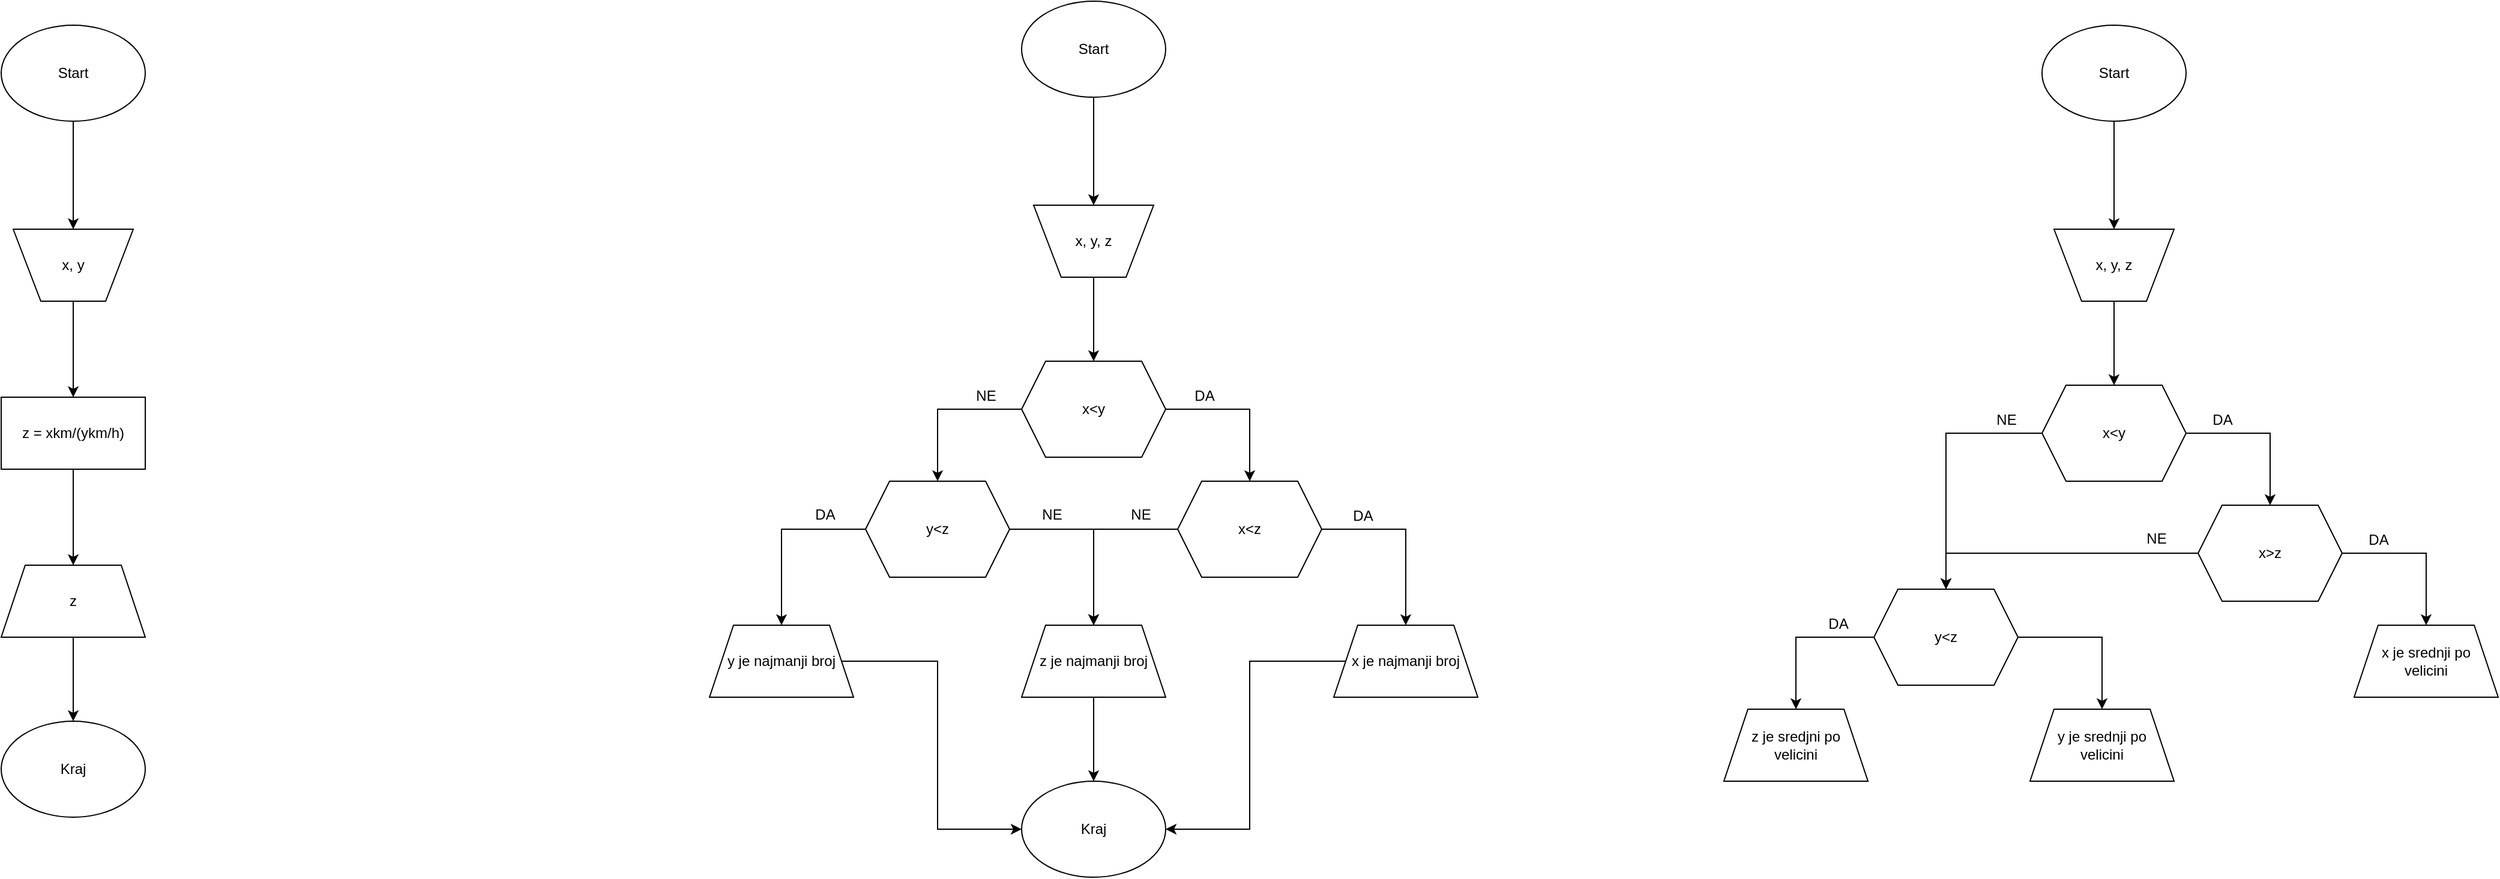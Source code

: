 <mxfile version="13.8.0" type="github">
  <diagram id="WAH5XEQksWZ3XQTxm0wp" name="Page-1">
    <mxGraphModel dx="716" dy="400" grid="1" gridSize="10" guides="1" tooltips="1" connect="1" arrows="1" fold="1" page="1" pageScale="1" pageWidth="850" pageHeight="1100" math="0" shadow="0">
      <root>
        <mxCell id="0" />
        <mxCell id="1" parent="0" />
        <mxCell id="IsJzRhax2m_8LwNahH-P-30" value="" style="edgeStyle=orthogonalEdgeStyle;rounded=0;orthogonalLoop=1;jettySize=auto;html=1;entryX=0.5;entryY=0;entryDx=0;entryDy=0;" edge="1" parent="1" source="IsJzRhax2m_8LwNahH-P-20" target="IsJzRhax2m_8LwNahH-P-31">
          <mxGeometry relative="1" as="geometry">
            <mxPoint x="455" y="240" as="targetPoint" />
          </mxGeometry>
        </mxCell>
        <mxCell id="IsJzRhax2m_8LwNahH-P-20" value="Start" style="ellipse;whiteSpace=wrap;html=1;rounded=0;fillColor=#FFFFFF;" vertex="1" parent="1">
          <mxGeometry x="365" y="90" width="120" height="80" as="geometry" />
        </mxCell>
        <mxCell id="IsJzRhax2m_8LwNahH-P-38" value="" style="edgeStyle=orthogonalEdgeStyle;rounded=0;orthogonalLoop=1;jettySize=auto;html=1;" edge="1" parent="1" source="IsJzRhax2m_8LwNahH-P-31" target="IsJzRhax2m_8LwNahH-P-37">
          <mxGeometry relative="1" as="geometry" />
        </mxCell>
        <mxCell id="IsJzRhax2m_8LwNahH-P-31" value="x, y" style="verticalLabelPosition=middle;verticalAlign=middle;html=1;shape=trapezoid;perimeter=trapezoidPerimeter;whiteSpace=wrap;size=0.23;arcSize=10;flipV=1;rounded=0;fillColor=#FFFFFF;labelPosition=center;align=center;" vertex="1" parent="1">
          <mxGeometry x="375" y="260" width="100" height="60" as="geometry" />
        </mxCell>
        <mxCell id="IsJzRhax2m_8LwNahH-P-40" value="" style="edgeStyle=orthogonalEdgeStyle;rounded=0;orthogonalLoop=1;jettySize=auto;html=1;" edge="1" parent="1" source="IsJzRhax2m_8LwNahH-P-37" target="IsJzRhax2m_8LwNahH-P-39">
          <mxGeometry relative="1" as="geometry" />
        </mxCell>
        <mxCell id="IsJzRhax2m_8LwNahH-P-37" value="z = xkm/(ykm/h)" style="whiteSpace=wrap;html=1;rounded=0;fillColor=#FFFFFF;arcSize=10;" vertex="1" parent="1">
          <mxGeometry x="365" y="400" width="120" height="60" as="geometry" />
        </mxCell>
        <mxCell id="IsJzRhax2m_8LwNahH-P-42" value="" style="edgeStyle=orthogonalEdgeStyle;rounded=0;orthogonalLoop=1;jettySize=auto;html=1;" edge="1" parent="1" source="IsJzRhax2m_8LwNahH-P-39" target="IsJzRhax2m_8LwNahH-P-41">
          <mxGeometry relative="1" as="geometry" />
        </mxCell>
        <mxCell id="IsJzRhax2m_8LwNahH-P-39" value="z" style="shape=trapezoid;perimeter=trapezoidPerimeter;whiteSpace=wrap;html=1;fixedSize=1;rounded=0;fillColor=#FFFFFF;arcSize=10;" vertex="1" parent="1">
          <mxGeometry x="365" y="540" width="120" height="60" as="geometry" />
        </mxCell>
        <mxCell id="IsJzRhax2m_8LwNahH-P-41" value="Kraj" style="ellipse;whiteSpace=wrap;html=1;rounded=0;fillColor=#FFFFFF;arcSize=10;" vertex="1" parent="1">
          <mxGeometry x="365" y="670" width="120" height="80" as="geometry" />
        </mxCell>
        <mxCell id="IsJzRhax2m_8LwNahH-P-45" value="" style="edgeStyle=orthogonalEdgeStyle;rounded=0;orthogonalLoop=1;jettySize=auto;html=1;entryX=0.5;entryY=0;entryDx=0;entryDy=0;" edge="1" parent="1" source="IsJzRhax2m_8LwNahH-P-43" target="IsJzRhax2m_8LwNahH-P-46">
          <mxGeometry relative="1" as="geometry">
            <mxPoint x="1275" y="240" as="targetPoint" />
          </mxGeometry>
        </mxCell>
        <mxCell id="IsJzRhax2m_8LwNahH-P-43" value="Start" style="ellipse;whiteSpace=wrap;html=1;rounded=0;fillColor=#FFFFFF;" vertex="1" parent="1">
          <mxGeometry x="1215" y="70" width="120" height="80" as="geometry" />
        </mxCell>
        <mxCell id="IsJzRhax2m_8LwNahH-P-48" value="" style="edgeStyle=orthogonalEdgeStyle;rounded=0;orthogonalLoop=1;jettySize=auto;html=1;" edge="1" parent="1" source="IsJzRhax2m_8LwNahH-P-46" target="IsJzRhax2m_8LwNahH-P-47">
          <mxGeometry relative="1" as="geometry" />
        </mxCell>
        <mxCell id="IsJzRhax2m_8LwNahH-P-46" value="x, y, z" style="verticalLabelPosition=middle;verticalAlign=middle;html=1;shape=trapezoid;perimeter=trapezoidPerimeter;whiteSpace=wrap;size=0.23;arcSize=10;flipV=1;rounded=0;fillColor=#FFFFFF;labelPosition=center;align=center;" vertex="1" parent="1">
          <mxGeometry x="1225" y="240" width="100" height="60" as="geometry" />
        </mxCell>
        <mxCell id="IsJzRhax2m_8LwNahH-P-50" value="" style="edgeStyle=orthogonalEdgeStyle;rounded=0;orthogonalLoop=1;jettySize=auto;html=1;" edge="1" parent="1" source="IsJzRhax2m_8LwNahH-P-47" target="IsJzRhax2m_8LwNahH-P-49">
          <mxGeometry relative="1" as="geometry" />
        </mxCell>
        <mxCell id="IsJzRhax2m_8LwNahH-P-52" value="" style="edgeStyle=orthogonalEdgeStyle;rounded=0;orthogonalLoop=1;jettySize=auto;html=1;" edge="1" parent="1" source="IsJzRhax2m_8LwNahH-P-47" target="IsJzRhax2m_8LwNahH-P-51">
          <mxGeometry relative="1" as="geometry" />
        </mxCell>
        <mxCell id="IsJzRhax2m_8LwNahH-P-47" value="x&amp;lt;y" style="shape=hexagon;perimeter=hexagonPerimeter2;whiteSpace=wrap;html=1;fixedSize=1;rounded=0;fillColor=#FFFFFF;arcSize=10;" vertex="1" parent="1">
          <mxGeometry x="1215" y="370" width="120" height="80" as="geometry" />
        </mxCell>
        <mxCell id="IsJzRhax2m_8LwNahH-P-56" value="" style="edgeStyle=orthogonalEdgeStyle;rounded=0;orthogonalLoop=1;jettySize=auto;html=1;" edge="1" parent="1" source="IsJzRhax2m_8LwNahH-P-49" target="IsJzRhax2m_8LwNahH-P-55">
          <mxGeometry relative="1" as="geometry" />
        </mxCell>
        <mxCell id="IsJzRhax2m_8LwNahH-P-65" style="edgeStyle=orthogonalEdgeStyle;rounded=0;orthogonalLoop=1;jettySize=auto;html=1;" edge="1" parent="1" source="IsJzRhax2m_8LwNahH-P-49" target="IsJzRhax2m_8LwNahH-P-61">
          <mxGeometry relative="1" as="geometry" />
        </mxCell>
        <mxCell id="IsJzRhax2m_8LwNahH-P-49" value="x&amp;lt;z" style="shape=hexagon;perimeter=hexagonPerimeter2;whiteSpace=wrap;html=1;fixedSize=1;rounded=0;fillColor=#FFFFFF;arcSize=10;" vertex="1" parent="1">
          <mxGeometry x="1345" y="470" width="120" height="80" as="geometry" />
        </mxCell>
        <mxCell id="IsJzRhax2m_8LwNahH-P-58" value="" style="edgeStyle=orthogonalEdgeStyle;rounded=0;orthogonalLoop=1;jettySize=auto;html=1;" edge="1" parent="1" source="IsJzRhax2m_8LwNahH-P-51" target="IsJzRhax2m_8LwNahH-P-57">
          <mxGeometry relative="1" as="geometry" />
        </mxCell>
        <mxCell id="IsJzRhax2m_8LwNahH-P-62" value="" style="edgeStyle=orthogonalEdgeStyle;rounded=0;orthogonalLoop=1;jettySize=auto;html=1;" edge="1" parent="1" source="IsJzRhax2m_8LwNahH-P-51" target="IsJzRhax2m_8LwNahH-P-61">
          <mxGeometry relative="1" as="geometry" />
        </mxCell>
        <mxCell id="IsJzRhax2m_8LwNahH-P-51" value="y&amp;lt;z" style="shape=hexagon;perimeter=hexagonPerimeter2;whiteSpace=wrap;html=1;fixedSize=1;rounded=0;fillColor=#FFFFFF;arcSize=10;" vertex="1" parent="1">
          <mxGeometry x="1085" y="470" width="120" height="80" as="geometry" />
        </mxCell>
        <mxCell id="IsJzRhax2m_8LwNahH-P-68" style="edgeStyle=orthogonalEdgeStyle;rounded=0;orthogonalLoop=1;jettySize=auto;html=1;entryX=1;entryY=0.5;entryDx=0;entryDy=0;" edge="1" parent="1" source="IsJzRhax2m_8LwNahH-P-55" target="IsJzRhax2m_8LwNahH-P-66">
          <mxGeometry relative="1" as="geometry" />
        </mxCell>
        <mxCell id="IsJzRhax2m_8LwNahH-P-55" value="x je najmanji broj" style="shape=trapezoid;perimeter=trapezoidPerimeter;whiteSpace=wrap;html=1;fixedSize=1;rounded=0;fillColor=#FFFFFF;arcSize=10;" vertex="1" parent="1">
          <mxGeometry x="1475" y="590" width="120" height="60" as="geometry" />
        </mxCell>
        <mxCell id="IsJzRhax2m_8LwNahH-P-69" style="edgeStyle=orthogonalEdgeStyle;rounded=0;orthogonalLoop=1;jettySize=auto;html=1;entryX=0;entryY=0.5;entryDx=0;entryDy=0;" edge="1" parent="1" source="IsJzRhax2m_8LwNahH-P-57" target="IsJzRhax2m_8LwNahH-P-66">
          <mxGeometry relative="1" as="geometry" />
        </mxCell>
        <mxCell id="IsJzRhax2m_8LwNahH-P-57" value="y je najmanji broj" style="shape=trapezoid;perimeter=trapezoidPerimeter;whiteSpace=wrap;html=1;fixedSize=1;rounded=0;fillColor=#FFFFFF;arcSize=10;" vertex="1" parent="1">
          <mxGeometry x="955" y="590" width="120" height="60" as="geometry" />
        </mxCell>
        <mxCell id="IsJzRhax2m_8LwNahH-P-67" value="" style="edgeStyle=orthogonalEdgeStyle;rounded=0;orthogonalLoop=1;jettySize=auto;html=1;" edge="1" parent="1" source="IsJzRhax2m_8LwNahH-P-61" target="IsJzRhax2m_8LwNahH-P-66">
          <mxGeometry relative="1" as="geometry" />
        </mxCell>
        <mxCell id="IsJzRhax2m_8LwNahH-P-61" value="z je najmanji broj" style="shape=trapezoid;perimeter=trapezoidPerimeter;whiteSpace=wrap;html=1;fixedSize=1;rounded=0;fillColor=#FFFFFF;arcSize=10;" vertex="1" parent="1">
          <mxGeometry x="1215" y="590" width="120" height="60" as="geometry" />
        </mxCell>
        <mxCell id="IsJzRhax2m_8LwNahH-P-66" value="Kraj" style="ellipse;whiteSpace=wrap;html=1;rounded=0;fillColor=#FFFFFF;arcSize=10;" vertex="1" parent="1">
          <mxGeometry x="1215" y="720" width="120" height="80" as="geometry" />
        </mxCell>
        <mxCell id="IsJzRhax2m_8LwNahH-P-70" value="" style="edgeStyle=orthogonalEdgeStyle;rounded=0;orthogonalLoop=1;jettySize=auto;html=1;entryX=0.5;entryY=0;entryDx=0;entryDy=0;" edge="1" parent="1" source="IsJzRhax2m_8LwNahH-P-71" target="IsJzRhax2m_8LwNahH-P-73">
          <mxGeometry relative="1" as="geometry">
            <mxPoint x="2125" y="260" as="targetPoint" />
          </mxGeometry>
        </mxCell>
        <mxCell id="IsJzRhax2m_8LwNahH-P-71" value="Start" style="ellipse;whiteSpace=wrap;html=1;rounded=0;fillColor=#FFFFFF;" vertex="1" parent="1">
          <mxGeometry x="2065" y="90" width="120" height="80" as="geometry" />
        </mxCell>
        <mxCell id="IsJzRhax2m_8LwNahH-P-72" value="" style="edgeStyle=orthogonalEdgeStyle;rounded=0;orthogonalLoop=1;jettySize=auto;html=1;" edge="1" parent="1" source="IsJzRhax2m_8LwNahH-P-73" target="IsJzRhax2m_8LwNahH-P-76">
          <mxGeometry relative="1" as="geometry" />
        </mxCell>
        <mxCell id="IsJzRhax2m_8LwNahH-P-73" value="x, y, z" style="verticalLabelPosition=middle;verticalAlign=middle;html=1;shape=trapezoid;perimeter=trapezoidPerimeter;whiteSpace=wrap;size=0.23;arcSize=10;flipV=1;rounded=0;fillColor=#FFFFFF;labelPosition=center;align=center;" vertex="1" parent="1">
          <mxGeometry x="2075" y="260" width="100" height="60" as="geometry" />
        </mxCell>
        <mxCell id="IsJzRhax2m_8LwNahH-P-74" value="" style="edgeStyle=orthogonalEdgeStyle;rounded=0;orthogonalLoop=1;jettySize=auto;html=1;" edge="1" parent="1" source="IsJzRhax2m_8LwNahH-P-76" target="IsJzRhax2m_8LwNahH-P-79">
          <mxGeometry relative="1" as="geometry" />
        </mxCell>
        <mxCell id="IsJzRhax2m_8LwNahH-P-75" value="" style="edgeStyle=orthogonalEdgeStyle;rounded=0;orthogonalLoop=1;jettySize=auto;html=1;" edge="1" parent="1" source="IsJzRhax2m_8LwNahH-P-76" target="IsJzRhax2m_8LwNahH-P-82">
          <mxGeometry relative="1" as="geometry" />
        </mxCell>
        <mxCell id="IsJzRhax2m_8LwNahH-P-76" value="x&amp;lt;y" style="shape=hexagon;perimeter=hexagonPerimeter2;whiteSpace=wrap;html=1;fixedSize=1;rounded=0;fillColor=#FFFFFF;arcSize=10;" vertex="1" parent="1">
          <mxGeometry x="2065" y="390" width="120" height="80" as="geometry" />
        </mxCell>
        <mxCell id="IsJzRhax2m_8LwNahH-P-77" value="" style="edgeStyle=orthogonalEdgeStyle;rounded=0;orthogonalLoop=1;jettySize=auto;html=1;" edge="1" parent="1" source="IsJzRhax2m_8LwNahH-P-79" target="IsJzRhax2m_8LwNahH-P-84">
          <mxGeometry relative="1" as="geometry" />
        </mxCell>
        <mxCell id="IsJzRhax2m_8LwNahH-P-105" style="edgeStyle=orthogonalEdgeStyle;rounded=0;orthogonalLoop=1;jettySize=auto;html=1;entryX=0.5;entryY=0;entryDx=0;entryDy=0;" edge="1" parent="1" source="IsJzRhax2m_8LwNahH-P-79" target="IsJzRhax2m_8LwNahH-P-82">
          <mxGeometry relative="1" as="geometry" />
        </mxCell>
        <mxCell id="IsJzRhax2m_8LwNahH-P-79" value="x&amp;gt;z" style="shape=hexagon;perimeter=hexagonPerimeter2;whiteSpace=wrap;html=1;fixedSize=1;rounded=0;fillColor=#FFFFFF;arcSize=10;" vertex="1" parent="1">
          <mxGeometry x="2195" y="490" width="120" height="80" as="geometry" />
        </mxCell>
        <mxCell id="IsJzRhax2m_8LwNahH-P-91" value="" style="edgeStyle=orthogonalEdgeStyle;rounded=0;orthogonalLoop=1;jettySize=auto;html=1;" edge="1" parent="1" source="IsJzRhax2m_8LwNahH-P-82" target="IsJzRhax2m_8LwNahH-P-90">
          <mxGeometry relative="1" as="geometry" />
        </mxCell>
        <mxCell id="IsJzRhax2m_8LwNahH-P-104" value="" style="edgeStyle=orthogonalEdgeStyle;rounded=0;orthogonalLoop=1;jettySize=auto;html=1;" edge="1" parent="1" source="IsJzRhax2m_8LwNahH-P-82" target="IsJzRhax2m_8LwNahH-P-103">
          <mxGeometry relative="1" as="geometry" />
        </mxCell>
        <mxCell id="IsJzRhax2m_8LwNahH-P-82" value="y&amp;lt;z" style="shape=hexagon;perimeter=hexagonPerimeter2;whiteSpace=wrap;html=1;fixedSize=1;rounded=0;fillColor=#FFFFFF;arcSize=10;" vertex="1" parent="1">
          <mxGeometry x="1925" y="560" width="120" height="80" as="geometry" />
        </mxCell>
        <mxCell id="IsJzRhax2m_8LwNahH-P-84" value="x je srednji po &lt;br&gt;velicini" style="shape=trapezoid;perimeter=trapezoidPerimeter;whiteSpace=wrap;html=1;fixedSize=1;rounded=0;fillColor=#FFFFFF;arcSize=10;" vertex="1" parent="1">
          <mxGeometry x="2325" y="590" width="120" height="60" as="geometry" />
        </mxCell>
        <mxCell id="IsJzRhax2m_8LwNahH-P-90" value="z je sredjni po&lt;br&gt;velicini" style="shape=trapezoid;perimeter=trapezoidPerimeter;whiteSpace=wrap;html=1;fixedSize=1;rounded=0;fillColor=#FFFFFF;arcSize=10;" vertex="1" parent="1">
          <mxGeometry x="1800" y="660" width="120" height="60" as="geometry" />
        </mxCell>
        <mxCell id="IsJzRhax2m_8LwNahH-P-92" value="DA" style="text;html=1;align=center;verticalAlign=middle;resizable=0;points=[];autosize=1;" vertex="1" parent="1">
          <mxGeometry x="1352" y="389" width="30" height="20" as="geometry" />
        </mxCell>
        <mxCell id="IsJzRhax2m_8LwNahH-P-93" value="NE" style="text;html=1;align=center;verticalAlign=middle;resizable=0;points=[];autosize=1;" vertex="1" parent="1">
          <mxGeometry x="1170" y="389" width="30" height="20" as="geometry" />
        </mxCell>
        <mxCell id="IsJzRhax2m_8LwNahH-P-94" value="DA" style="text;html=1;align=center;verticalAlign=middle;resizable=0;points=[];autosize=1;" vertex="1" parent="1">
          <mxGeometry x="1484" y="489" width="30" height="20" as="geometry" />
        </mxCell>
        <mxCell id="IsJzRhax2m_8LwNahH-P-95" value="NE" style="text;html=1;align=center;verticalAlign=middle;resizable=0;points=[];autosize=1;" vertex="1" parent="1">
          <mxGeometry x="1299" y="488" width="30" height="20" as="geometry" />
        </mxCell>
        <mxCell id="IsJzRhax2m_8LwNahH-P-97" value="DA" style="text;html=1;align=center;verticalAlign=middle;resizable=0;points=[];autosize=1;" vertex="1" parent="1">
          <mxGeometry x="1036" y="488" width="30" height="20" as="geometry" />
        </mxCell>
        <mxCell id="IsJzRhax2m_8LwNahH-P-98" value="NE" style="text;html=1;align=center;verticalAlign=middle;resizable=0;points=[];autosize=1;" vertex="1" parent="1">
          <mxGeometry x="1225" y="488" width="30" height="20" as="geometry" />
        </mxCell>
        <mxCell id="IsJzRhax2m_8LwNahH-P-99" value="DA" style="text;html=1;align=center;verticalAlign=middle;resizable=0;points=[];autosize=1;" vertex="1" parent="1">
          <mxGeometry x="2200" y="409" width="30" height="20" as="geometry" />
        </mxCell>
        <mxCell id="IsJzRhax2m_8LwNahH-P-100" value="NE" style="text;html=1;align=center;verticalAlign=middle;resizable=0;points=[];autosize=1;" vertex="1" parent="1">
          <mxGeometry x="2020" y="409" width="30" height="20" as="geometry" />
        </mxCell>
        <mxCell id="IsJzRhax2m_8LwNahH-P-101" value="DA" style="text;html=1;align=center;verticalAlign=middle;resizable=0;points=[];autosize=1;" vertex="1" parent="1">
          <mxGeometry x="2330" y="509" width="30" height="20" as="geometry" />
        </mxCell>
        <mxCell id="IsJzRhax2m_8LwNahH-P-102" value="DA" style="text;html=1;align=center;verticalAlign=middle;resizable=0;points=[];autosize=1;" vertex="1" parent="1">
          <mxGeometry x="1880" y="579" width="30" height="20" as="geometry" />
        </mxCell>
        <mxCell id="IsJzRhax2m_8LwNahH-P-103" value="y je srednji po&lt;br&gt;velicini" style="shape=trapezoid;perimeter=trapezoidPerimeter;whiteSpace=wrap;html=1;fixedSize=1;rounded=0;fillColor=#FFFFFF;arcSize=10;" vertex="1" parent="1">
          <mxGeometry x="2055" y="660" width="120" height="60" as="geometry" />
        </mxCell>
        <mxCell id="IsJzRhax2m_8LwNahH-P-106" value="NE" style="text;html=1;align=center;verticalAlign=middle;resizable=0;points=[];autosize=1;" vertex="1" parent="1">
          <mxGeometry x="2145" y="508" width="30" height="20" as="geometry" />
        </mxCell>
      </root>
    </mxGraphModel>
  </diagram>
</mxfile>
